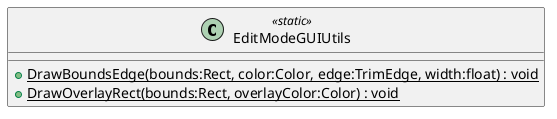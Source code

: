 @startuml
class EditModeGUIUtils <<static>> {
    + {static} DrawBoundsEdge(bounds:Rect, color:Color, edge:TrimEdge, width:float) : void
    + {static} DrawOverlayRect(bounds:Rect, overlayColor:Color) : void
}
@enduml
